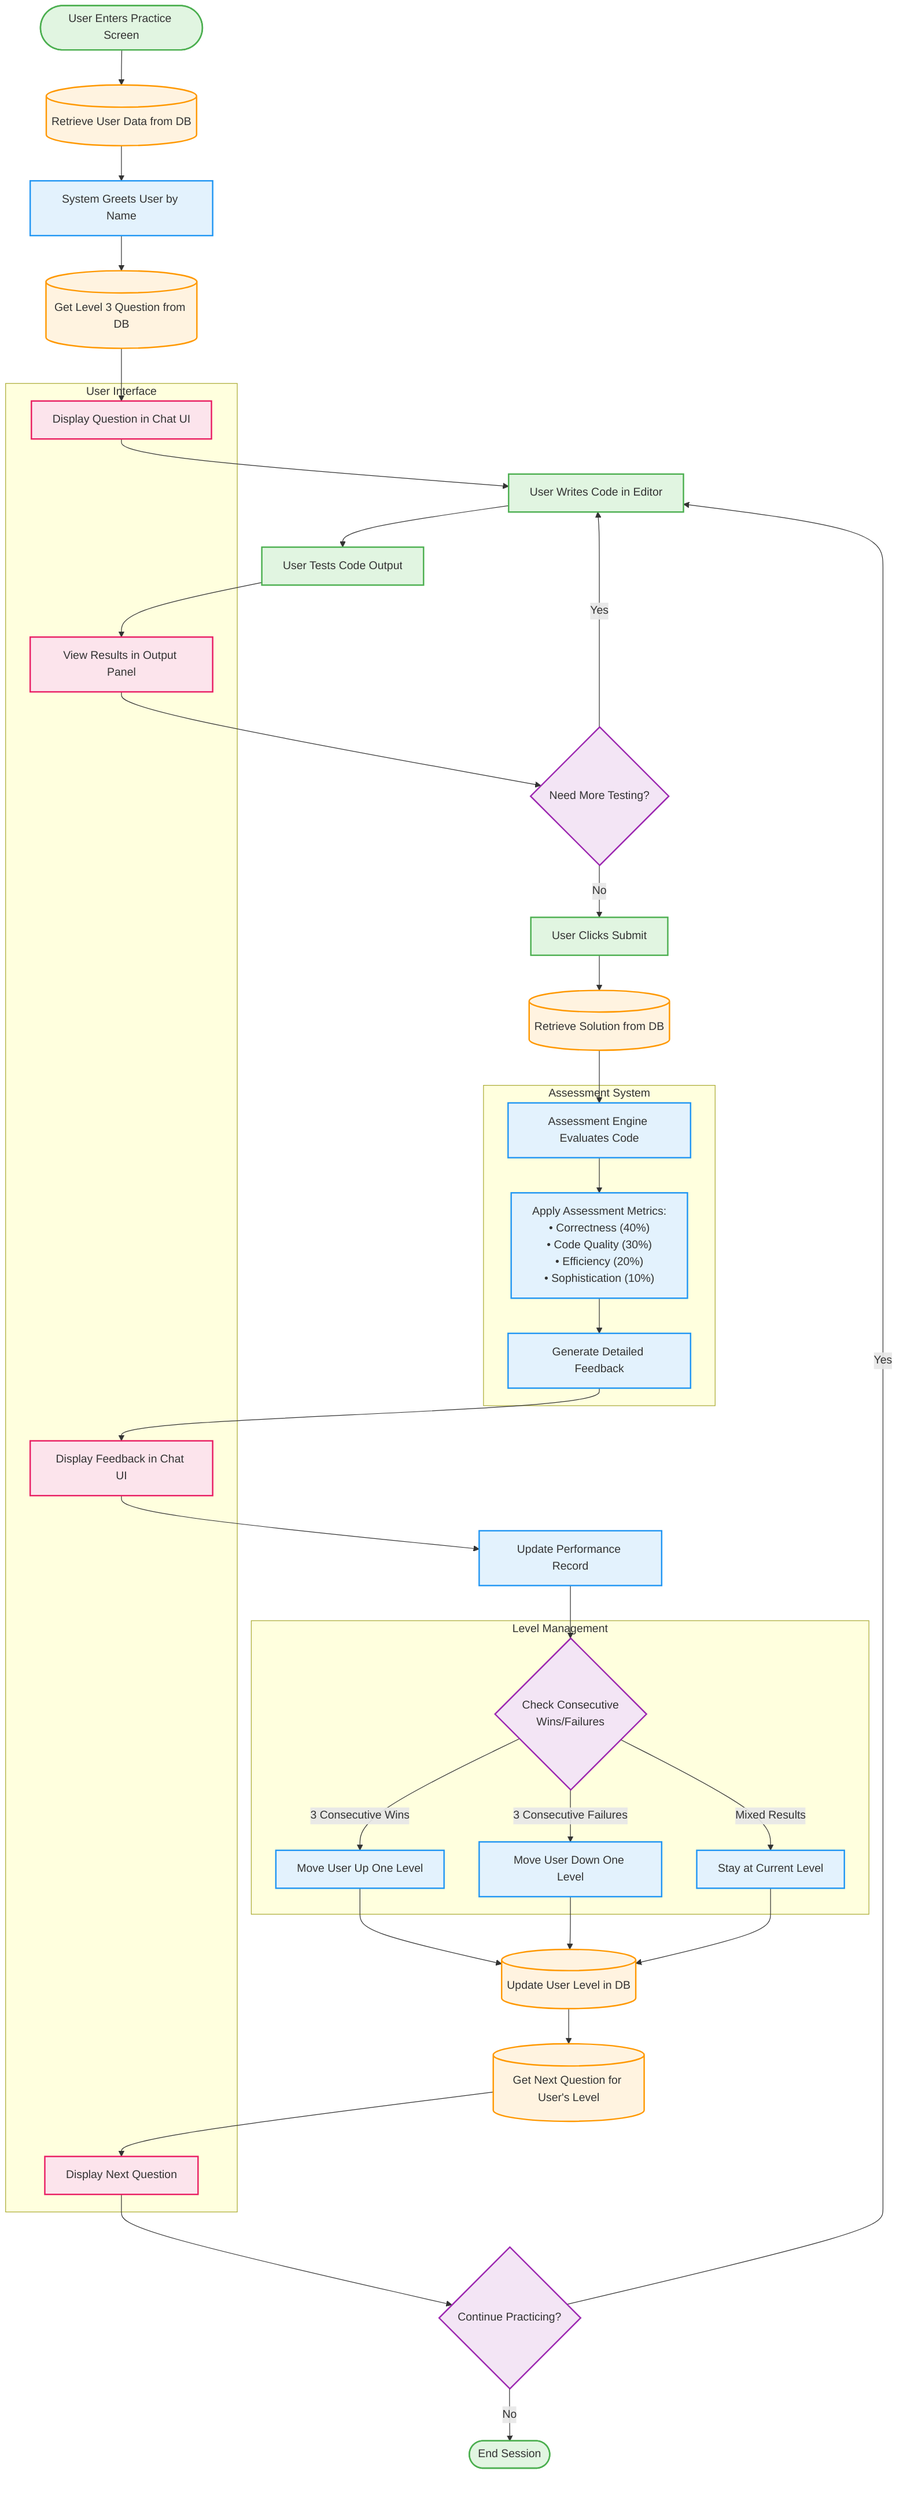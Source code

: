 graph TB
    %% Define styles
    classDef userAction fill:#e1f5e1,stroke:#4caf50,stroke-width:2px
    classDef systemAction fill:#e3f2fd,stroke:#2196f3,stroke-width:2px
    classDef database fill:#fff3e0,stroke:#ff9800,stroke-width:2px
    classDef decision fill:#f3e5f5,stroke:#9c27b0,stroke-width:2px
    classDef ui fill:#fce4ec,stroke:#e91e63,stroke-width:2px

    %% Main Flow
    Start([User Enters Practice Screen]):::userAction
    
    %% Initial Setup
    Start --> GetUserData[(Retrieve User Data from DB)]:::database
    GetUserData --> Greet[System Greets User by Name]:::systemAction
    Greet --> GetInitialQ[(Get Level 3 Question from DB)]:::database
    GetInitialQ --> DisplayQ[Display Question in Chat UI]:::ui
    
    %% Coding Process
    DisplayQ --> CodeWrite[User Writes Code in Editor]:::userAction
    CodeWrite --> TestCode[User Tests Code Output]:::userAction
    TestCode --> ViewOutput[View Results in Output Panel]:::ui
    ViewOutput --> MoreTests{Need More Testing?}:::decision
    MoreTests -->|Yes| CodeWrite
    MoreTests -->|No| Submit[User Clicks Submit]:::userAction
    
    %% Assessment Process
    Submit --> GetSolution[(Retrieve Solution from DB)]:::database
    GetSolution --> Assess[Assessment Engine Evaluates Code]:::systemAction
    Assess --> Metrics["Apply Assessment Metrics:<br/>• Correctness (40%)<br/>• Code Quality (30%)<br/>• Efficiency (20%)<br/>• Sophistication (10%)"]:::systemAction
    Metrics --> GenFeedback[Generate Detailed Feedback]:::systemAction
    GenFeedback --> DisplayFeedback[Display Feedback in Chat UI]:::ui
    
    %% Performance Tracking
    DisplayFeedback --> UpdatePerf[Update Performance Record]:::systemAction
    UpdatePerf --> CheckConsec{Check Consecutive<br/>Wins/Failures}:::decision
    
    %% Level Adjustment Logic
    CheckConsec -->|3 Consecutive Wins| LevelUp[Move User Up One Level]:::systemAction
    CheckConsec -->|3 Consecutive Failures| LevelDown[Move User Down One Level]:::systemAction
    CheckConsec -->|Mixed Results| StayLevel[Stay at Current Level]:::systemAction
    
    %% Next Question Selection
    LevelUp --> UpdateLevel[(Update User Level in DB)]:::database
    LevelDown --> UpdateLevel
    StayLevel --> UpdateLevel
    UpdateLevel --> GetNextQ[(Get Next Question for User's Level)]:::database
    GetNextQ --> DisplayNext[Display Next Question]:::ui
    
    %% Continue Loop
    DisplayNext --> ContinuePractice{Continue Practicing?}:::decision
    ContinuePractice -->|Yes| CodeWrite
    ContinuePractice -->|No| End([End Session]):::userAction
    
    %% Subgraphs for clarity
    subgraph "User Interface"
        DisplayQ
        ViewOutput
        DisplayFeedback
        DisplayNext
    end
    
    subgraph "Assessment System"
        Assess
        Metrics
        GenFeedback
    end
    
    subgraph "Level Management"
        CheckConsec
        LevelUp
        LevelDown
        StayLevel
    end